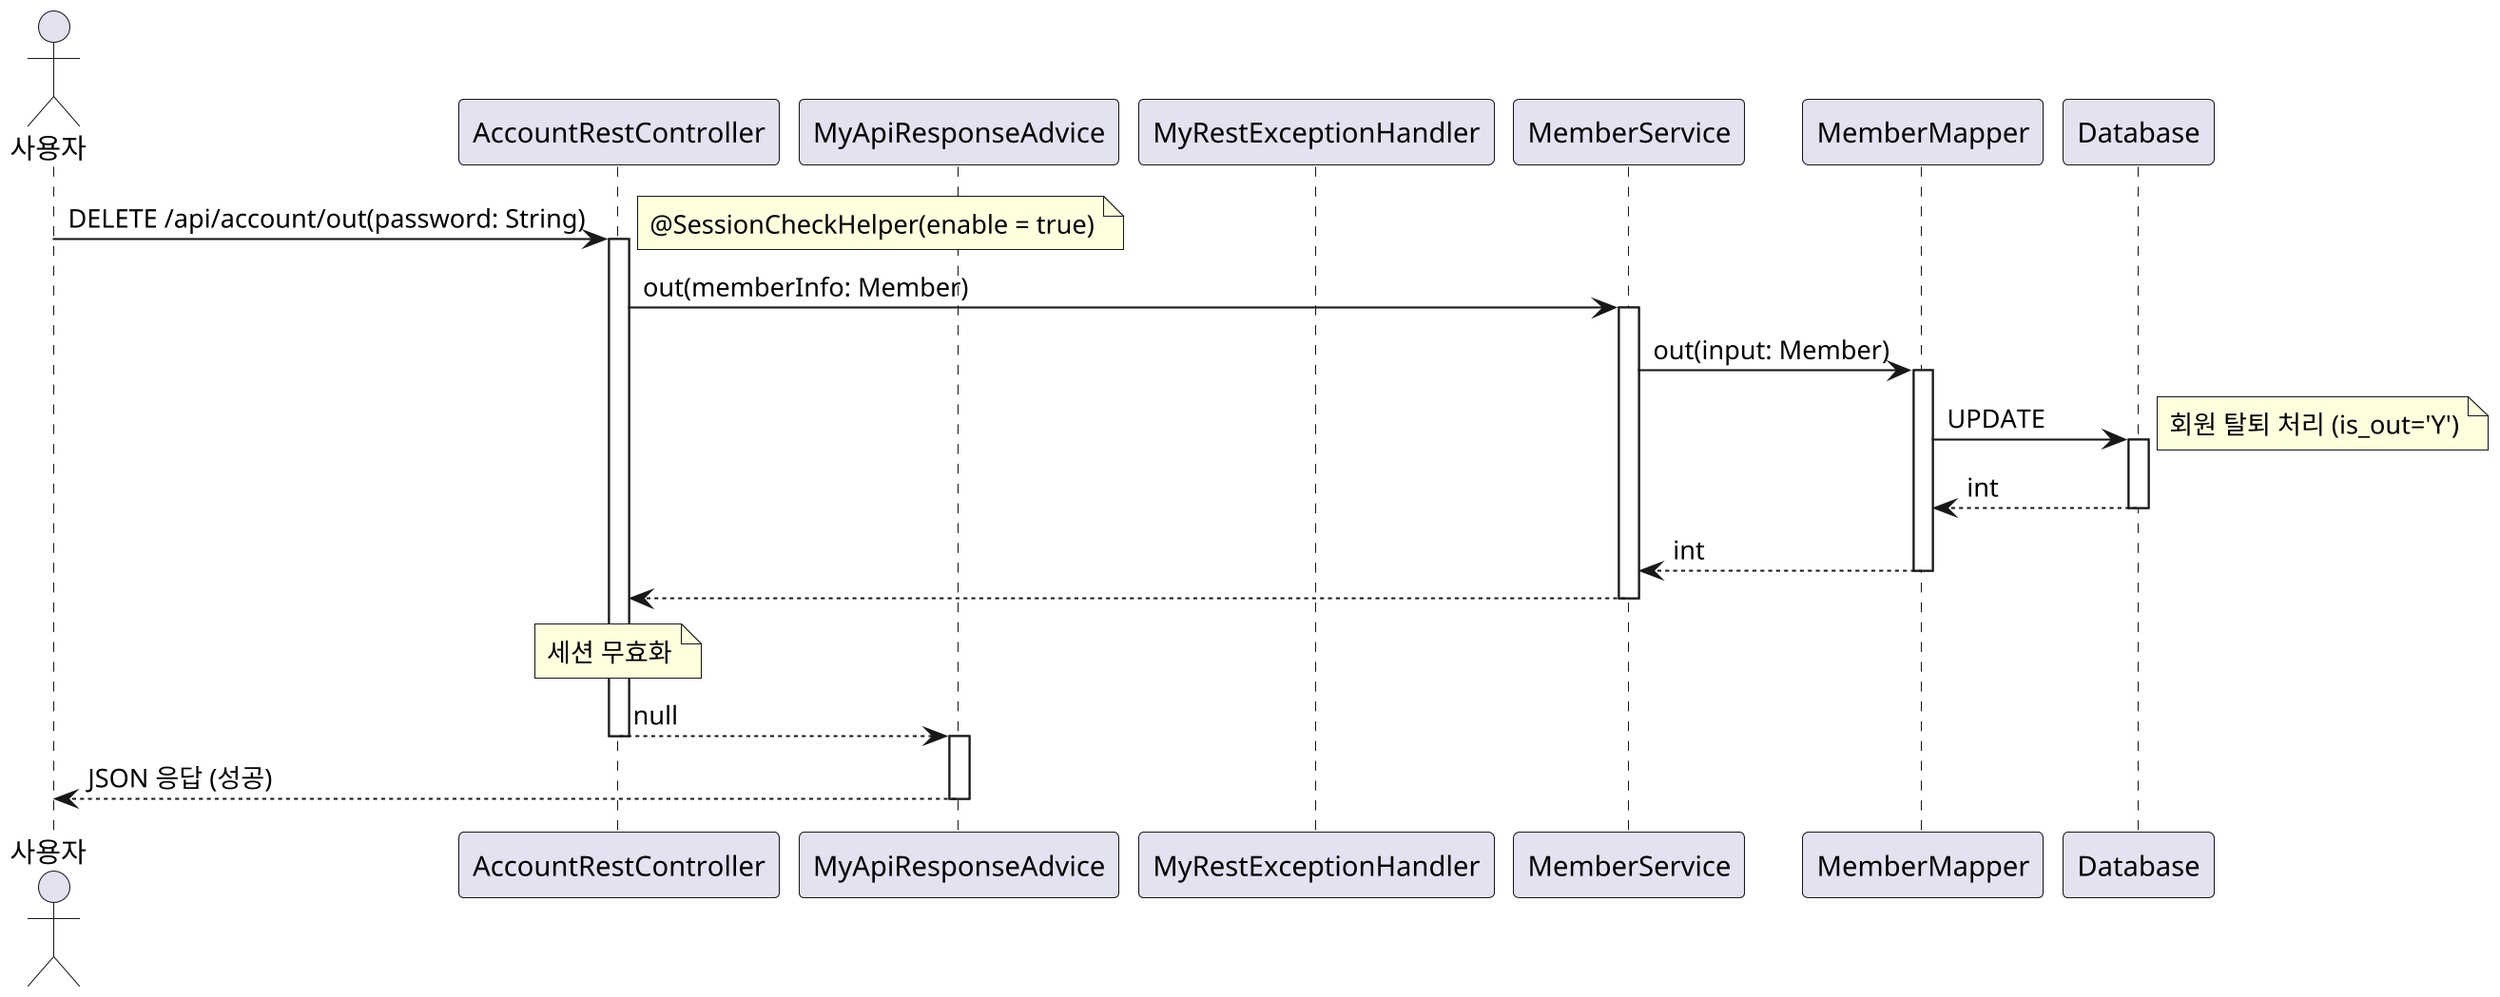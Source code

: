 @startuml
skinparam dpi 200

actor Actor as "사용자"
participant AccountRestController
participant MyApiResponseAdvice
participant MyRestExceptionHandler
participant MemberService
participant MemberMapper
participant Database

Actor -> AccountRestController: DELETE /api/account/out(password: String)
activate AccountRestController
note right: @SessionCheckHelper(enable = true)

AccountRestController -> MemberService: out(memberInfo: Member)
activate MemberService
MemberService -> MemberMapper: out(input: Member)
activate MemberMapper
MemberMapper -> Database: UPDATE
activate Database
note right: 회원 탈퇴 처리 (is_out='Y')
Database --> MemberMapper: int
deactivate Database
MemberMapper --> MemberService: int
deactivate MemberMapper
MemberService --> AccountRestController
deactivate MemberService

note over AccountRestController: 세션 무효화

AccountRestController --> MyApiResponseAdvice: null
deactivate AccountRestController
activate MyApiResponseAdvice
MyApiResponseAdvice --> Actor: JSON 응답 (성공)
deactivate MyApiResponseAdvice

@enduml

